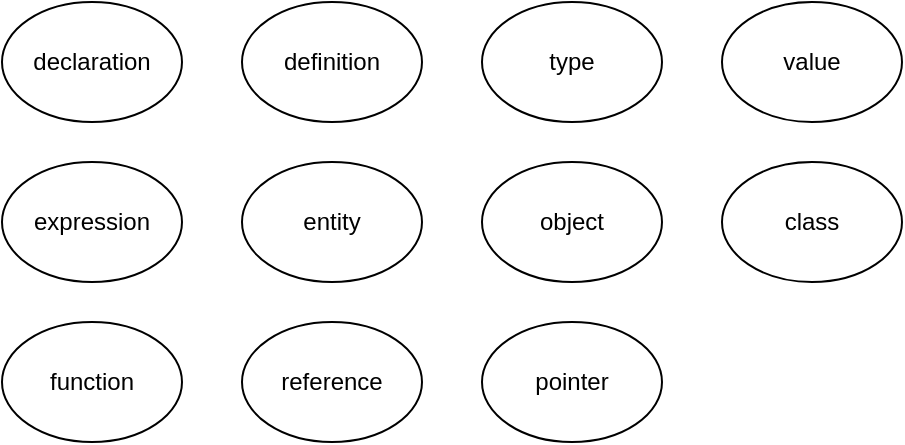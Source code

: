 <mxfile version="20.4.1" type="github">
  <diagram id="O3_5A3lHvrB7ZxsrRPY7" name="Page-1">
    <mxGraphModel dx="1298" dy="734" grid="1" gridSize="10" guides="1" tooltips="1" connect="1" arrows="1" fold="1" page="1" pageScale="1" pageWidth="850" pageHeight="1100" math="0" shadow="0">
      <root>
        <mxCell id="0" />
        <mxCell id="1" parent="0" />
        <mxCell id="JLxMxLWziFk8daN9mNPH-1" value="type" style="ellipse;whiteSpace=wrap;html=1;" vertex="1" parent="1">
          <mxGeometry x="480" y="160" width="90" height="60" as="geometry" />
        </mxCell>
        <mxCell id="JLxMxLWziFk8daN9mNPH-2" value="declaration" style="ellipse;whiteSpace=wrap;html=1;" vertex="1" parent="1">
          <mxGeometry x="240" y="160" width="90" height="60" as="geometry" />
        </mxCell>
        <mxCell id="JLxMxLWziFk8daN9mNPH-3" value="definition" style="ellipse;whiteSpace=wrap;html=1;" vertex="1" parent="1">
          <mxGeometry x="360" y="160" width="90" height="60" as="geometry" />
        </mxCell>
        <mxCell id="JLxMxLWziFk8daN9mNPH-4" value="value" style="ellipse;whiteSpace=wrap;html=1;" vertex="1" parent="1">
          <mxGeometry x="600" y="160" width="90" height="60" as="geometry" />
        </mxCell>
        <mxCell id="JLxMxLWziFk8daN9mNPH-5" value="expression" style="ellipse;whiteSpace=wrap;html=1;" vertex="1" parent="1">
          <mxGeometry x="240" y="240" width="90" height="60" as="geometry" />
        </mxCell>
        <mxCell id="JLxMxLWziFk8daN9mNPH-6" value="entity" style="ellipse;whiteSpace=wrap;html=1;" vertex="1" parent="1">
          <mxGeometry x="360" y="240" width="90" height="60" as="geometry" />
        </mxCell>
        <mxCell id="JLxMxLWziFk8daN9mNPH-7" value="object" style="ellipse;whiteSpace=wrap;html=1;" vertex="1" parent="1">
          <mxGeometry x="480" y="240" width="90" height="60" as="geometry" />
        </mxCell>
        <mxCell id="JLxMxLWziFk8daN9mNPH-8" value="class" style="ellipse;whiteSpace=wrap;html=1;" vertex="1" parent="1">
          <mxGeometry x="600" y="240" width="90" height="60" as="geometry" />
        </mxCell>
        <mxCell id="JLxMxLWziFk8daN9mNPH-9" value="function" style="ellipse;whiteSpace=wrap;html=1;" vertex="1" parent="1">
          <mxGeometry x="240" y="320" width="90" height="60" as="geometry" />
        </mxCell>
        <mxCell id="JLxMxLWziFk8daN9mNPH-10" value="reference" style="ellipse;whiteSpace=wrap;html=1;" vertex="1" parent="1">
          <mxGeometry x="360" y="320" width="90" height="60" as="geometry" />
        </mxCell>
        <mxCell id="JLxMxLWziFk8daN9mNPH-11" value="pointer" style="ellipse;whiteSpace=wrap;html=1;" vertex="1" parent="1">
          <mxGeometry x="480" y="320" width="90" height="60" as="geometry" />
        </mxCell>
      </root>
    </mxGraphModel>
  </diagram>
</mxfile>
